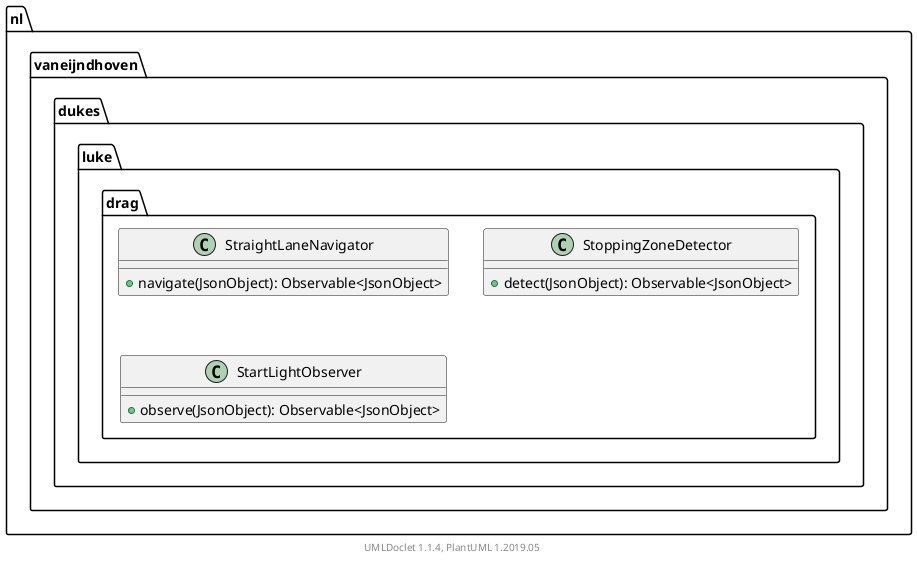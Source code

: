 @startuml

    namespace nl.vaneijndhoven.dukes.luke.drag {

        class StraightLaneNavigator [[StraightLaneNavigator.html]] {
            +navigate(JsonObject): Observable<JsonObject>
        }

        class StoppingZoneDetector [[StoppingZoneDetector.html]] {
            +detect(JsonObject): Observable<JsonObject>
        }

        class StartLightObserver [[StartLightObserver.html]] {
            +observe(JsonObject): Observable<JsonObject>
        }

    }


    center footer UMLDoclet 1.1.4, PlantUML 1.2019.05
@enduml
